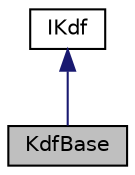 digraph "KdfBase"
{
 // LATEX_PDF_SIZE
  edge [fontname="Helvetica",fontsize="10",labelfontname="Helvetica",labelfontsize="10"];
  node [fontname="Helvetica",fontsize="10",shape=record];
  Node1 [label="KdfBase",height=0.2,width=0.4,color="black", fillcolor="grey75", style="filled", fontcolor="black",tooltip="The KDF base class; this is not an operable class"];
  Node2 -> Node1 [dir="back",color="midnightblue",fontsize="10",style="solid",fontname="Helvetica"];
  Node2 [label="IKdf",height=0.2,width=0.4,color="black", fillcolor="white", style="filled",URL="$class_i_kdf.html",tooltip="The KDF virtual interface class."];
}
